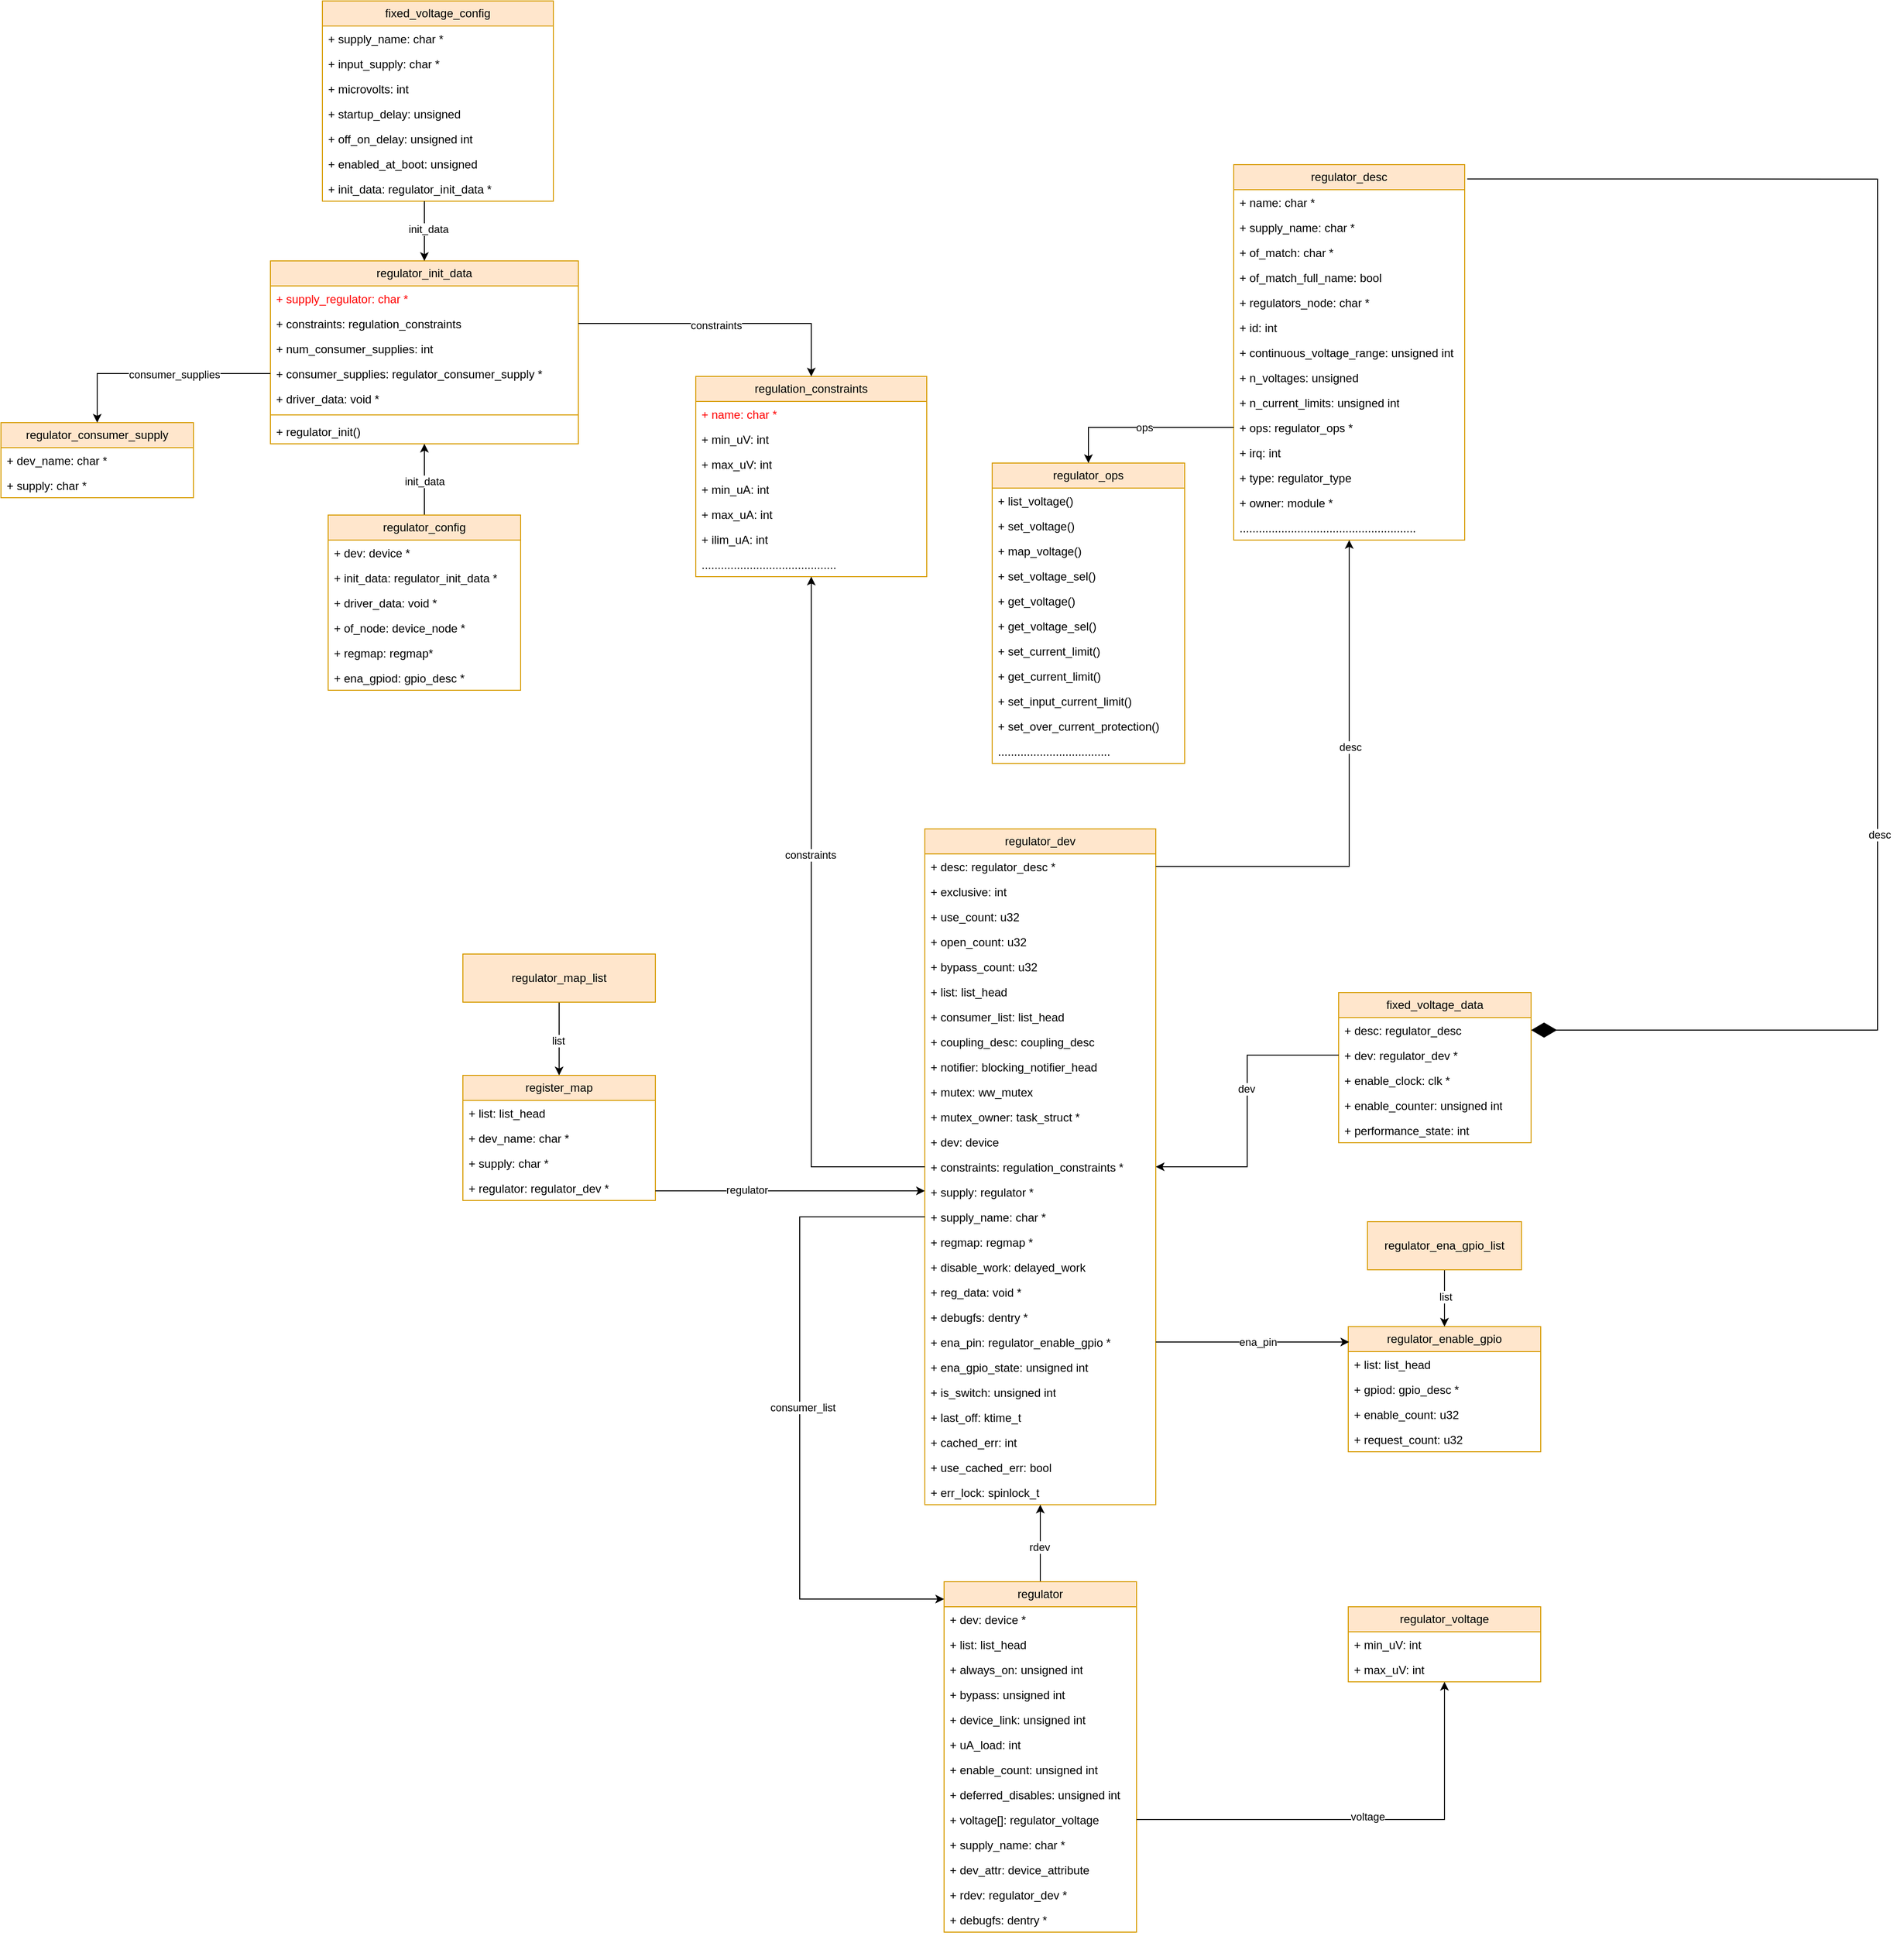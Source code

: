 <mxfile version="21.6.6" type="github">
  <diagram id="C5RBs43oDa-KdzZeNtuy" name="Page-1">
    <mxGraphModel dx="2514" dy="2118" grid="1" gridSize="10" guides="1" tooltips="1" connect="1" arrows="1" fold="1" page="1" pageScale="1" pageWidth="827" pageHeight="1169" math="0" shadow="0">
      <root>
        <mxCell id="WIyWlLk6GJQsqaUBKTNV-0" />
        <mxCell id="WIyWlLk6GJQsqaUBKTNV-1" parent="WIyWlLk6GJQsqaUBKTNV-0" />
        <mxCell id="k8MP1b2DKlPIrbv1IdIq-1" value="regulator_init_data" style="swimlane;fontStyle=0;childLayout=stackLayout;horizontal=1;startSize=26;fillColor=#ffe6cc;horizontalStack=0;resizeParent=1;resizeParentMax=0;resizeLast=0;collapsible=1;marginBottom=0;whiteSpace=wrap;html=1;strokeColor=#d79b00;" parent="WIyWlLk6GJQsqaUBKTNV-1" vertex="1">
          <mxGeometry x="240" y="200" width="320" height="190" as="geometry" />
        </mxCell>
        <mxCell id="k8MP1b2DKlPIrbv1IdIq-2" value="&lt;font color=&quot;#ff0000&quot;&gt;+&amp;nbsp;supply_regulator: char *&lt;/font&gt;" style="text;strokeColor=none;fillColor=none;align=left;verticalAlign=top;spacingLeft=4;spacingRight=4;overflow=hidden;rotatable=0;points=[[0,0.5],[1,0.5]];portConstraint=eastwest;whiteSpace=wrap;html=1;" parent="k8MP1b2DKlPIrbv1IdIq-1" vertex="1">
          <mxGeometry y="26" width="320" height="26" as="geometry" />
        </mxCell>
        <mxCell id="k8MP1b2DKlPIrbv1IdIq-3" value="+&amp;nbsp;constraints:&amp;nbsp;regulation_constraints" style="text;strokeColor=none;fillColor=none;align=left;verticalAlign=top;spacingLeft=4;spacingRight=4;overflow=hidden;rotatable=0;points=[[0,0.5],[1,0.5]];portConstraint=eastwest;whiteSpace=wrap;html=1;" parent="k8MP1b2DKlPIrbv1IdIq-1" vertex="1">
          <mxGeometry y="52" width="320" height="26" as="geometry" />
        </mxCell>
        <mxCell id="k8MP1b2DKlPIrbv1IdIq-4" value="+&amp;nbsp;num_consumer_supplies: int" style="text;strokeColor=none;fillColor=none;align=left;verticalAlign=top;spacingLeft=4;spacingRight=4;overflow=hidden;rotatable=0;points=[[0,0.5],[1,0.5]];portConstraint=eastwest;whiteSpace=wrap;html=1;" parent="k8MP1b2DKlPIrbv1IdIq-1" vertex="1">
          <mxGeometry y="78" width="320" height="26" as="geometry" />
        </mxCell>
        <mxCell id="k8MP1b2DKlPIrbv1IdIq-6" value="+&amp;nbsp;consumer_supplies:&amp;nbsp;regulator_consumer_supply *" style="text;strokeColor=none;fillColor=none;align=left;verticalAlign=top;spacingLeft=4;spacingRight=4;overflow=hidden;rotatable=0;points=[[0,0.5],[1,0.5]];portConstraint=eastwest;whiteSpace=wrap;html=1;" parent="k8MP1b2DKlPIrbv1IdIq-1" vertex="1">
          <mxGeometry y="104" width="320" height="26" as="geometry" />
        </mxCell>
        <mxCell id="k8MP1b2DKlPIrbv1IdIq-7" value="+&amp;nbsp;driver_data: void *" style="text;strokeColor=none;fillColor=none;align=left;verticalAlign=top;spacingLeft=4;spacingRight=4;overflow=hidden;rotatable=0;points=[[0,0.5],[1,0.5]];portConstraint=eastwest;whiteSpace=wrap;html=1;" parent="k8MP1b2DKlPIrbv1IdIq-1" vertex="1">
          <mxGeometry y="130" width="320" height="26" as="geometry" />
        </mxCell>
        <mxCell id="k8MP1b2DKlPIrbv1IdIq-8" value="" style="line;strokeWidth=1;fillColor=none;align=left;verticalAlign=middle;spacingTop=-1;spacingLeft=3;spacingRight=3;rotatable=0;labelPosition=right;points=[];portConstraint=eastwest;strokeColor=inherit;" parent="k8MP1b2DKlPIrbv1IdIq-1" vertex="1">
          <mxGeometry y="156" width="320" height="8" as="geometry" />
        </mxCell>
        <mxCell id="k8MP1b2DKlPIrbv1IdIq-5" value="+&amp;nbsp;regulator_init()" style="text;strokeColor=none;fillColor=none;align=left;verticalAlign=top;spacingLeft=4;spacingRight=4;overflow=hidden;rotatable=0;points=[[0,0.5],[1,0.5]];portConstraint=eastwest;whiteSpace=wrap;html=1;" parent="k8MP1b2DKlPIrbv1IdIq-1" vertex="1">
          <mxGeometry y="164" width="320" height="26" as="geometry" />
        </mxCell>
        <mxCell id="k8MP1b2DKlPIrbv1IdIq-9" value="regulator_consumer_supply" style="swimlane;fontStyle=0;childLayout=stackLayout;horizontal=1;startSize=26;fillColor=#ffe6cc;horizontalStack=0;resizeParent=1;resizeParentMax=0;resizeLast=0;collapsible=1;marginBottom=0;whiteSpace=wrap;html=1;strokeColor=#d79b00;" parent="WIyWlLk6GJQsqaUBKTNV-1" vertex="1">
          <mxGeometry x="-40" y="368" width="200" height="78" as="geometry" />
        </mxCell>
        <mxCell id="k8MP1b2DKlPIrbv1IdIq-10" value="+&amp;nbsp;dev_name: char *" style="text;strokeColor=none;fillColor=none;align=left;verticalAlign=top;spacingLeft=4;spacingRight=4;overflow=hidden;rotatable=0;points=[[0,0.5],[1,0.5]];portConstraint=eastwest;whiteSpace=wrap;html=1;" parent="k8MP1b2DKlPIrbv1IdIq-9" vertex="1">
          <mxGeometry y="26" width="200" height="26" as="geometry" />
        </mxCell>
        <mxCell id="k8MP1b2DKlPIrbv1IdIq-11" value="+&amp;nbsp;supply: char *" style="text;strokeColor=none;fillColor=none;align=left;verticalAlign=top;spacingLeft=4;spacingRight=4;overflow=hidden;rotatable=0;points=[[0,0.5],[1,0.5]];portConstraint=eastwest;whiteSpace=wrap;html=1;" parent="k8MP1b2DKlPIrbv1IdIq-9" vertex="1">
          <mxGeometry y="52" width="200" height="26" as="geometry" />
        </mxCell>
        <mxCell id="k8MP1b2DKlPIrbv1IdIq-13" style="edgeStyle=orthogonalEdgeStyle;rounded=0;orthogonalLoop=1;jettySize=auto;html=1;" parent="WIyWlLk6GJQsqaUBKTNV-1" source="k8MP1b2DKlPIrbv1IdIq-6" target="k8MP1b2DKlPIrbv1IdIq-9" edge="1">
          <mxGeometry relative="1" as="geometry" />
        </mxCell>
        <mxCell id="k8MP1b2DKlPIrbv1IdIq-46" value="consumer_supplies" style="edgeLabel;html=1;align=center;verticalAlign=middle;resizable=0;points=[];" parent="k8MP1b2DKlPIrbv1IdIq-13" vertex="1" connectable="0">
          <mxGeometry x="-0.134" y="1" relative="1" as="geometry">
            <mxPoint as="offset" />
          </mxGeometry>
        </mxCell>
        <mxCell id="k8MP1b2DKlPIrbv1IdIq-14" value="regulation_constraints" style="swimlane;fontStyle=0;childLayout=stackLayout;horizontal=1;startSize=26;fillColor=#ffe6cc;horizontalStack=0;resizeParent=1;resizeParentMax=0;resizeLast=0;collapsible=1;marginBottom=0;whiteSpace=wrap;html=1;strokeColor=#d79b00;" parent="WIyWlLk6GJQsqaUBKTNV-1" vertex="1">
          <mxGeometry x="682" y="320" width="240" height="208" as="geometry" />
        </mxCell>
        <mxCell id="k8MP1b2DKlPIrbv1IdIq-15" value="&lt;font color=&quot;#ff0000&quot;&gt;+ name: char *&lt;/font&gt;" style="text;strokeColor=none;fillColor=none;align=left;verticalAlign=top;spacingLeft=4;spacingRight=4;overflow=hidden;rotatable=0;points=[[0,0.5],[1,0.5]];portConstraint=eastwest;whiteSpace=wrap;html=1;" parent="k8MP1b2DKlPIrbv1IdIq-14" vertex="1">
          <mxGeometry y="26" width="240" height="26" as="geometry" />
        </mxCell>
        <mxCell id="k8MP1b2DKlPIrbv1IdIq-16" value="+&amp;nbsp;min_uV: int" style="text;strokeColor=none;fillColor=none;align=left;verticalAlign=top;spacingLeft=4;spacingRight=4;overflow=hidden;rotatable=0;points=[[0,0.5],[1,0.5]];portConstraint=eastwest;whiteSpace=wrap;html=1;" parent="k8MP1b2DKlPIrbv1IdIq-14" vertex="1">
          <mxGeometry y="52" width="240" height="26" as="geometry" />
        </mxCell>
        <mxCell id="k8MP1b2DKlPIrbv1IdIq-17" value="+&amp;nbsp;max_uV: int" style="text;strokeColor=none;fillColor=none;align=left;verticalAlign=top;spacingLeft=4;spacingRight=4;overflow=hidden;rotatable=0;points=[[0,0.5],[1,0.5]];portConstraint=eastwest;whiteSpace=wrap;html=1;" parent="k8MP1b2DKlPIrbv1IdIq-14" vertex="1">
          <mxGeometry y="78" width="240" height="26" as="geometry" />
        </mxCell>
        <mxCell id="k8MP1b2DKlPIrbv1IdIq-19" value="+&amp;nbsp;min_uA: int" style="text;strokeColor=none;fillColor=none;align=left;verticalAlign=top;spacingLeft=4;spacingRight=4;overflow=hidden;rotatable=0;points=[[0,0.5],[1,0.5]];portConstraint=eastwest;whiteSpace=wrap;html=1;" parent="k8MP1b2DKlPIrbv1IdIq-14" vertex="1">
          <mxGeometry y="104" width="240" height="26" as="geometry" />
        </mxCell>
        <mxCell id="k8MP1b2DKlPIrbv1IdIq-21" value="+&amp;nbsp;max_uA: int" style="text;strokeColor=none;fillColor=none;align=left;verticalAlign=top;spacingLeft=4;spacingRight=4;overflow=hidden;rotatable=0;points=[[0,0.5],[1,0.5]];portConstraint=eastwest;whiteSpace=wrap;html=1;" parent="k8MP1b2DKlPIrbv1IdIq-14" vertex="1">
          <mxGeometry y="130" width="240" height="26" as="geometry" />
        </mxCell>
        <mxCell id="k8MP1b2DKlPIrbv1IdIq-22" value="+&amp;nbsp;ilim_uA: int" style="text;strokeColor=none;fillColor=none;align=left;verticalAlign=top;spacingLeft=4;spacingRight=4;overflow=hidden;rotatable=0;points=[[0,0.5],[1,0.5]];portConstraint=eastwest;whiteSpace=wrap;html=1;" parent="k8MP1b2DKlPIrbv1IdIq-14" vertex="1">
          <mxGeometry y="156" width="240" height="26" as="geometry" />
        </mxCell>
        <mxCell id="k8MP1b2DKlPIrbv1IdIq-20" value=".........................................." style="text;strokeColor=none;fillColor=none;align=left;verticalAlign=top;spacingLeft=4;spacingRight=4;overflow=hidden;rotatable=0;points=[[0,0.5],[1,0.5]];portConstraint=eastwest;whiteSpace=wrap;html=1;" parent="k8MP1b2DKlPIrbv1IdIq-14" vertex="1">
          <mxGeometry y="182" width="240" height="26" as="geometry" />
        </mxCell>
        <mxCell id="k8MP1b2DKlPIrbv1IdIq-25" style="edgeStyle=orthogonalEdgeStyle;rounded=0;orthogonalLoop=1;jettySize=auto;html=1;entryX=0.5;entryY=0;entryDx=0;entryDy=0;" parent="WIyWlLk6GJQsqaUBKTNV-1" source="k8MP1b2DKlPIrbv1IdIq-3" target="k8MP1b2DKlPIrbv1IdIq-14" edge="1">
          <mxGeometry relative="1" as="geometry" />
        </mxCell>
        <mxCell id="k8MP1b2DKlPIrbv1IdIq-48" value="constraints" style="edgeLabel;html=1;align=center;verticalAlign=middle;resizable=0;points=[];" parent="k8MP1b2DKlPIrbv1IdIq-25" vertex="1" connectable="0">
          <mxGeometry x="-0.039" y="-2" relative="1" as="geometry">
            <mxPoint as="offset" />
          </mxGeometry>
        </mxCell>
        <mxCell id="k8MP1b2DKlPIrbv1IdIq-26" value="regulator_ops" style="swimlane;fontStyle=0;childLayout=stackLayout;horizontal=1;startSize=26;fillColor=#ffe6cc;horizontalStack=0;resizeParent=1;resizeParentMax=0;resizeLast=0;collapsible=1;marginBottom=0;whiteSpace=wrap;html=1;strokeColor=#d79b00;" parent="WIyWlLk6GJQsqaUBKTNV-1" vertex="1">
          <mxGeometry x="990" y="410" width="200" height="312" as="geometry" />
        </mxCell>
        <mxCell id="k8MP1b2DKlPIrbv1IdIq-27" value="+&amp;nbsp;list_voltage()" style="text;strokeColor=none;fillColor=none;align=left;verticalAlign=top;spacingLeft=4;spacingRight=4;overflow=hidden;rotatable=0;points=[[0,0.5],[1,0.5]];portConstraint=eastwest;whiteSpace=wrap;html=1;" parent="k8MP1b2DKlPIrbv1IdIq-26" vertex="1">
          <mxGeometry y="26" width="200" height="26" as="geometry" />
        </mxCell>
        <mxCell id="k8MP1b2DKlPIrbv1IdIq-28" value="+&amp;nbsp;set_voltage()" style="text;strokeColor=none;fillColor=none;align=left;verticalAlign=top;spacingLeft=4;spacingRight=4;overflow=hidden;rotatable=0;points=[[0,0.5],[1,0.5]];portConstraint=eastwest;whiteSpace=wrap;html=1;" parent="k8MP1b2DKlPIrbv1IdIq-26" vertex="1">
          <mxGeometry y="52" width="200" height="26" as="geometry" />
        </mxCell>
        <mxCell id="k8MP1b2DKlPIrbv1IdIq-30" value="+&amp;nbsp;map_voltage()" style="text;strokeColor=none;fillColor=none;align=left;verticalAlign=top;spacingLeft=4;spacingRight=4;overflow=hidden;rotatable=0;points=[[0,0.5],[1,0.5]];portConstraint=eastwest;whiteSpace=wrap;html=1;" parent="k8MP1b2DKlPIrbv1IdIq-26" vertex="1">
          <mxGeometry y="78" width="200" height="26" as="geometry" />
        </mxCell>
        <mxCell id="k8MP1b2DKlPIrbv1IdIq-37" value="+&amp;nbsp;set_voltage_sel()" style="text;strokeColor=none;fillColor=none;align=left;verticalAlign=top;spacingLeft=4;spacingRight=4;overflow=hidden;rotatable=0;points=[[0,0.5],[1,0.5]];portConstraint=eastwest;whiteSpace=wrap;html=1;" parent="k8MP1b2DKlPIrbv1IdIq-26" vertex="1">
          <mxGeometry y="104" width="200" height="26" as="geometry" />
        </mxCell>
        <mxCell id="k8MP1b2DKlPIrbv1IdIq-35" value="+&amp;nbsp;get_voltage()" style="text;strokeColor=none;fillColor=none;align=left;verticalAlign=top;spacingLeft=4;spacingRight=4;overflow=hidden;rotatable=0;points=[[0,0.5],[1,0.5]];portConstraint=eastwest;whiteSpace=wrap;html=1;" parent="k8MP1b2DKlPIrbv1IdIq-26" vertex="1">
          <mxGeometry y="130" width="200" height="26" as="geometry" />
        </mxCell>
        <mxCell id="k8MP1b2DKlPIrbv1IdIq-36" value="+&amp;nbsp;get_voltage_sel()" style="text;strokeColor=none;fillColor=none;align=left;verticalAlign=top;spacingLeft=4;spacingRight=4;overflow=hidden;rotatable=0;points=[[0,0.5],[1,0.5]];portConstraint=eastwest;whiteSpace=wrap;html=1;" parent="k8MP1b2DKlPIrbv1IdIq-26" vertex="1">
          <mxGeometry y="156" width="200" height="26" as="geometry" />
        </mxCell>
        <mxCell id="k8MP1b2DKlPIrbv1IdIq-33" value="+&amp;nbsp;set_current_limit()" style="text;strokeColor=none;fillColor=none;align=left;verticalAlign=top;spacingLeft=4;spacingRight=4;overflow=hidden;rotatable=0;points=[[0,0.5],[1,0.5]];portConstraint=eastwest;whiteSpace=wrap;html=1;" parent="k8MP1b2DKlPIrbv1IdIq-26" vertex="1">
          <mxGeometry y="182" width="200" height="26" as="geometry" />
        </mxCell>
        <mxCell id="k8MP1b2DKlPIrbv1IdIq-34" value="+&amp;nbsp;get_current_limit()" style="text;strokeColor=none;fillColor=none;align=left;verticalAlign=top;spacingLeft=4;spacingRight=4;overflow=hidden;rotatable=0;points=[[0,0.5],[1,0.5]];portConstraint=eastwest;whiteSpace=wrap;html=1;" parent="k8MP1b2DKlPIrbv1IdIq-26" vertex="1">
          <mxGeometry y="208" width="200" height="26" as="geometry" />
        </mxCell>
        <mxCell id="k8MP1b2DKlPIrbv1IdIq-31" value="+&amp;nbsp;set_input_current_limit()" style="text;strokeColor=none;fillColor=none;align=left;verticalAlign=top;spacingLeft=4;spacingRight=4;overflow=hidden;rotatable=0;points=[[0,0.5],[1,0.5]];portConstraint=eastwest;whiteSpace=wrap;html=1;" parent="k8MP1b2DKlPIrbv1IdIq-26" vertex="1">
          <mxGeometry y="234" width="200" height="26" as="geometry" />
        </mxCell>
        <mxCell id="k8MP1b2DKlPIrbv1IdIq-32" value="+&amp;nbsp;set_over_current_protection()" style="text;strokeColor=none;fillColor=none;align=left;verticalAlign=top;spacingLeft=4;spacingRight=4;overflow=hidden;rotatable=0;points=[[0,0.5],[1,0.5]];portConstraint=eastwest;whiteSpace=wrap;html=1;" parent="k8MP1b2DKlPIrbv1IdIq-26" vertex="1">
          <mxGeometry y="260" width="200" height="26" as="geometry" />
        </mxCell>
        <mxCell id="k8MP1b2DKlPIrbv1IdIq-29" value="..................................." style="text;strokeColor=none;fillColor=none;align=left;verticalAlign=top;spacingLeft=4;spacingRight=4;overflow=hidden;rotatable=0;points=[[0,0.5],[1,0.5]];portConstraint=eastwest;whiteSpace=wrap;html=1;" parent="k8MP1b2DKlPIrbv1IdIq-26" vertex="1">
          <mxGeometry y="286" width="200" height="26" as="geometry" />
        </mxCell>
        <mxCell id="k8MP1b2DKlPIrbv1IdIq-45" style="edgeStyle=orthogonalEdgeStyle;rounded=0;orthogonalLoop=1;jettySize=auto;html=1;" parent="WIyWlLk6GJQsqaUBKTNV-1" source="k8MP1b2DKlPIrbv1IdIq-38" target="k8MP1b2DKlPIrbv1IdIq-1" edge="1">
          <mxGeometry relative="1" as="geometry" />
        </mxCell>
        <mxCell id="k8MP1b2DKlPIrbv1IdIq-47" value="init_data" style="edgeLabel;html=1;align=center;verticalAlign=middle;resizable=0;points=[];" parent="k8MP1b2DKlPIrbv1IdIq-45" vertex="1" connectable="0">
          <mxGeometry x="-0.25" y="1" relative="1" as="geometry">
            <mxPoint x="1" y="-7" as="offset" />
          </mxGeometry>
        </mxCell>
        <mxCell id="k8MP1b2DKlPIrbv1IdIq-38" value="regulator_config" style="swimlane;fontStyle=0;childLayout=stackLayout;horizontal=1;startSize=26;fillColor=#ffe6cc;horizontalStack=0;resizeParent=1;resizeParentMax=0;resizeLast=0;collapsible=1;marginBottom=0;whiteSpace=wrap;html=1;strokeColor=#d79b00;" parent="WIyWlLk6GJQsqaUBKTNV-1" vertex="1">
          <mxGeometry x="300" y="464" width="200" height="182" as="geometry" />
        </mxCell>
        <mxCell id="k8MP1b2DKlPIrbv1IdIq-39" value="+ dev: device *" style="text;strokeColor=none;fillColor=none;align=left;verticalAlign=top;spacingLeft=4;spacingRight=4;overflow=hidden;rotatable=0;points=[[0,0.5],[1,0.5]];portConstraint=eastwest;whiteSpace=wrap;html=1;" parent="k8MP1b2DKlPIrbv1IdIq-38" vertex="1">
          <mxGeometry y="26" width="200" height="26" as="geometry" />
        </mxCell>
        <mxCell id="k8MP1b2DKlPIrbv1IdIq-40" value="+ init_data:&amp;nbsp;regulator_init_data *" style="text;strokeColor=none;fillColor=none;align=left;verticalAlign=top;spacingLeft=4;spacingRight=4;overflow=hidden;rotatable=0;points=[[0,0.5],[1,0.5]];portConstraint=eastwest;whiteSpace=wrap;html=1;" parent="k8MP1b2DKlPIrbv1IdIq-38" vertex="1">
          <mxGeometry y="52" width="200" height="26" as="geometry" />
        </mxCell>
        <mxCell id="k8MP1b2DKlPIrbv1IdIq-42" value="+ driver_data: void *" style="text;strokeColor=none;fillColor=none;align=left;verticalAlign=top;spacingLeft=4;spacingRight=4;overflow=hidden;rotatable=0;points=[[0,0.5],[1,0.5]];portConstraint=eastwest;whiteSpace=wrap;html=1;" parent="k8MP1b2DKlPIrbv1IdIq-38" vertex="1">
          <mxGeometry y="78" width="200" height="26" as="geometry" />
        </mxCell>
        <mxCell id="k8MP1b2DKlPIrbv1IdIq-44" value="+ of_node: device_node *" style="text;strokeColor=none;fillColor=none;align=left;verticalAlign=top;spacingLeft=4;spacingRight=4;overflow=hidden;rotatable=0;points=[[0,0.5],[1,0.5]];portConstraint=eastwest;whiteSpace=wrap;html=1;" parent="k8MP1b2DKlPIrbv1IdIq-38" vertex="1">
          <mxGeometry y="104" width="200" height="26" as="geometry" />
        </mxCell>
        <mxCell id="k8MP1b2DKlPIrbv1IdIq-43" value="+ regmap: regmap*" style="text;strokeColor=none;fillColor=none;align=left;verticalAlign=top;spacingLeft=4;spacingRight=4;overflow=hidden;rotatable=0;points=[[0,0.5],[1,0.5]];portConstraint=eastwest;whiteSpace=wrap;html=1;" parent="k8MP1b2DKlPIrbv1IdIq-38" vertex="1">
          <mxGeometry y="130" width="200" height="26" as="geometry" />
        </mxCell>
        <mxCell id="k8MP1b2DKlPIrbv1IdIq-41" value="+ ena_gpiod: gpio_desc *" style="text;strokeColor=none;fillColor=none;align=left;verticalAlign=top;spacingLeft=4;spacingRight=4;overflow=hidden;rotatable=0;points=[[0,0.5],[1,0.5]];portConstraint=eastwest;whiteSpace=wrap;html=1;" parent="k8MP1b2DKlPIrbv1IdIq-38" vertex="1">
          <mxGeometry y="156" width="200" height="26" as="geometry" />
        </mxCell>
        <mxCell id="k8MP1b2DKlPIrbv1IdIq-49" value="regulator_desc" style="swimlane;fontStyle=0;childLayout=stackLayout;horizontal=1;startSize=26;fillColor=#ffe6cc;horizontalStack=0;resizeParent=1;resizeParentMax=0;resizeLast=0;collapsible=1;marginBottom=0;whiteSpace=wrap;html=1;strokeColor=#d79b00;" parent="WIyWlLk6GJQsqaUBKTNV-1" vertex="1">
          <mxGeometry x="1241" y="100" width="240" height="390" as="geometry" />
        </mxCell>
        <mxCell id="k8MP1b2DKlPIrbv1IdIq-50" value="+ name: char *" style="text;strokeColor=none;fillColor=none;align=left;verticalAlign=top;spacingLeft=4;spacingRight=4;overflow=hidden;rotatable=0;points=[[0,0.5],[1,0.5]];portConstraint=eastwest;whiteSpace=wrap;html=1;" parent="k8MP1b2DKlPIrbv1IdIq-49" vertex="1">
          <mxGeometry y="26" width="240" height="26" as="geometry" />
        </mxCell>
        <mxCell id="k8MP1b2DKlPIrbv1IdIq-51" value="+&amp;nbsp;supply_name: char *" style="text;strokeColor=none;fillColor=none;align=left;verticalAlign=top;spacingLeft=4;spacingRight=4;overflow=hidden;rotatable=0;points=[[0,0.5],[1,0.5]];portConstraint=eastwest;whiteSpace=wrap;html=1;" parent="k8MP1b2DKlPIrbv1IdIq-49" vertex="1">
          <mxGeometry y="52" width="240" height="26" as="geometry" />
        </mxCell>
        <mxCell id="k8MP1b2DKlPIrbv1IdIq-52" value="+&amp;nbsp;of_match: char *" style="text;strokeColor=none;fillColor=none;align=left;verticalAlign=top;spacingLeft=4;spacingRight=4;overflow=hidden;rotatable=0;points=[[0,0.5],[1,0.5]];portConstraint=eastwest;whiteSpace=wrap;html=1;" parent="k8MP1b2DKlPIrbv1IdIq-49" vertex="1">
          <mxGeometry y="78" width="240" height="26" as="geometry" />
        </mxCell>
        <mxCell id="k8MP1b2DKlPIrbv1IdIq-54" value="+&amp;nbsp;of_match_full_name: bool" style="text;strokeColor=none;fillColor=none;align=left;verticalAlign=top;spacingLeft=4;spacingRight=4;overflow=hidden;rotatable=0;points=[[0,0.5],[1,0.5]];portConstraint=eastwest;whiteSpace=wrap;html=1;" parent="k8MP1b2DKlPIrbv1IdIq-49" vertex="1">
          <mxGeometry y="104" width="240" height="26" as="geometry" />
        </mxCell>
        <mxCell id="k8MP1b2DKlPIrbv1IdIq-56" value="+&amp;nbsp;regulators_node: char *" style="text;strokeColor=none;fillColor=none;align=left;verticalAlign=top;spacingLeft=4;spacingRight=4;overflow=hidden;rotatable=0;points=[[0,0.5],[1,0.5]];portConstraint=eastwest;whiteSpace=wrap;html=1;" parent="k8MP1b2DKlPIrbv1IdIq-49" vertex="1">
          <mxGeometry y="130" width="240" height="26" as="geometry" />
        </mxCell>
        <mxCell id="k8MP1b2DKlPIrbv1IdIq-57" value="+ id: int" style="text;strokeColor=none;fillColor=none;align=left;verticalAlign=top;spacingLeft=4;spacingRight=4;overflow=hidden;rotatable=0;points=[[0,0.5],[1,0.5]];portConstraint=eastwest;whiteSpace=wrap;html=1;" parent="k8MP1b2DKlPIrbv1IdIq-49" vertex="1">
          <mxGeometry y="156" width="240" height="26" as="geometry" />
        </mxCell>
        <mxCell id="k8MP1b2DKlPIrbv1IdIq-59" value="+&amp;nbsp;continuous_voltage_range: unsigned int" style="text;strokeColor=none;fillColor=none;align=left;verticalAlign=top;spacingLeft=4;spacingRight=4;overflow=hidden;rotatable=0;points=[[0,0.5],[1,0.5]];portConstraint=eastwest;whiteSpace=wrap;html=1;" parent="k8MP1b2DKlPIrbv1IdIq-49" vertex="1">
          <mxGeometry y="182" width="240" height="26" as="geometry" />
        </mxCell>
        <mxCell id="k8MP1b2DKlPIrbv1IdIq-58" value="+&amp;nbsp;n_voltages:&amp;nbsp;unsigned" style="text;strokeColor=none;fillColor=none;align=left;verticalAlign=top;spacingLeft=4;spacingRight=4;overflow=hidden;rotatable=0;points=[[0,0.5],[1,0.5]];portConstraint=eastwest;whiteSpace=wrap;html=1;" parent="k8MP1b2DKlPIrbv1IdIq-49" vertex="1">
          <mxGeometry y="208" width="240" height="26" as="geometry" />
        </mxCell>
        <mxCell id="k8MP1b2DKlPIrbv1IdIq-55" value="+&amp;nbsp;n_current_limits: unsigned int" style="text;strokeColor=none;fillColor=none;align=left;verticalAlign=top;spacingLeft=4;spacingRight=4;overflow=hidden;rotatable=0;points=[[0,0.5],[1,0.5]];portConstraint=eastwest;whiteSpace=wrap;html=1;" parent="k8MP1b2DKlPIrbv1IdIq-49" vertex="1">
          <mxGeometry y="234" width="240" height="26" as="geometry" />
        </mxCell>
        <mxCell id="k8MP1b2DKlPIrbv1IdIq-60" value="+&amp;nbsp;ops:&amp;nbsp;regulator_ops *" style="text;strokeColor=none;fillColor=none;align=left;verticalAlign=top;spacingLeft=4;spacingRight=4;overflow=hidden;rotatable=0;points=[[0,0.5],[1,0.5]];portConstraint=eastwest;whiteSpace=wrap;html=1;" parent="k8MP1b2DKlPIrbv1IdIq-49" vertex="1">
          <mxGeometry y="260" width="240" height="26" as="geometry" />
        </mxCell>
        <mxCell id="k8MP1b2DKlPIrbv1IdIq-61" value="+ irq: int" style="text;strokeColor=none;fillColor=none;align=left;verticalAlign=top;spacingLeft=4;spacingRight=4;overflow=hidden;rotatable=0;points=[[0,0.5],[1,0.5]];portConstraint=eastwest;whiteSpace=wrap;html=1;" parent="k8MP1b2DKlPIrbv1IdIq-49" vertex="1">
          <mxGeometry y="286" width="240" height="26" as="geometry" />
        </mxCell>
        <mxCell id="k8MP1b2DKlPIrbv1IdIq-62" value="+ type:&amp;nbsp;regulator_type" style="text;strokeColor=none;fillColor=none;align=left;verticalAlign=top;spacingLeft=4;spacingRight=4;overflow=hidden;rotatable=0;points=[[0,0.5],[1,0.5]];portConstraint=eastwest;whiteSpace=wrap;html=1;" parent="k8MP1b2DKlPIrbv1IdIq-49" vertex="1">
          <mxGeometry y="312" width="240" height="26" as="geometry" />
        </mxCell>
        <mxCell id="k8MP1b2DKlPIrbv1IdIq-53" value="+&amp;nbsp;owner: module *" style="text;strokeColor=none;fillColor=none;align=left;verticalAlign=top;spacingLeft=4;spacingRight=4;overflow=hidden;rotatable=0;points=[[0,0.5],[1,0.5]];portConstraint=eastwest;whiteSpace=wrap;html=1;" parent="k8MP1b2DKlPIrbv1IdIq-49" vertex="1">
          <mxGeometry y="338" width="240" height="26" as="geometry" />
        </mxCell>
        <mxCell id="k8MP1b2DKlPIrbv1IdIq-63" value="......................................................." style="text;strokeColor=none;fillColor=none;align=left;verticalAlign=top;spacingLeft=4;spacingRight=4;overflow=hidden;rotatable=0;points=[[0,0.5],[1,0.5]];portConstraint=eastwest;whiteSpace=wrap;html=1;" parent="k8MP1b2DKlPIrbv1IdIq-49" vertex="1">
          <mxGeometry y="364" width="240" height="26" as="geometry" />
        </mxCell>
        <mxCell id="k8MP1b2DKlPIrbv1IdIq-64" style="edgeStyle=orthogonalEdgeStyle;rounded=0;orthogonalLoop=1;jettySize=auto;html=1;entryX=0.5;entryY=0;entryDx=0;entryDy=0;" parent="WIyWlLk6GJQsqaUBKTNV-1" source="k8MP1b2DKlPIrbv1IdIq-60" target="k8MP1b2DKlPIrbv1IdIq-26" edge="1">
          <mxGeometry relative="1" as="geometry" />
        </mxCell>
        <mxCell id="k8MP1b2DKlPIrbv1IdIq-65" value="ops" style="edgeLabel;html=1;align=center;verticalAlign=middle;resizable=0;points=[];" parent="k8MP1b2DKlPIrbv1IdIq-64" vertex="1" connectable="0">
          <mxGeometry x="-0.004" relative="1" as="geometry">
            <mxPoint as="offset" />
          </mxGeometry>
        </mxCell>
        <mxCell id="k8MP1b2DKlPIrbv1IdIq-66" value="regulator_dev" style="swimlane;fontStyle=0;childLayout=stackLayout;horizontal=1;startSize=26;fillColor=#ffe6cc;horizontalStack=0;resizeParent=1;resizeParentMax=0;resizeLast=0;collapsible=1;marginBottom=0;whiteSpace=wrap;html=1;strokeColor=#d79b00;" parent="WIyWlLk6GJQsqaUBKTNV-1" vertex="1">
          <mxGeometry x="920" y="790" width="240" height="702" as="geometry" />
        </mxCell>
        <mxCell id="k8MP1b2DKlPIrbv1IdIq-67" value="+ desc:&amp;nbsp;regulator_desc *" style="text;strokeColor=none;fillColor=none;align=left;verticalAlign=top;spacingLeft=4;spacingRight=4;overflow=hidden;rotatable=0;points=[[0,0.5],[1,0.5]];portConstraint=eastwest;whiteSpace=wrap;html=1;" parent="k8MP1b2DKlPIrbv1IdIq-66" vertex="1">
          <mxGeometry y="26" width="240" height="26" as="geometry" />
        </mxCell>
        <mxCell id="k8MP1b2DKlPIrbv1IdIq-68" value="+&amp;nbsp;exclusive: int" style="text;strokeColor=none;fillColor=none;align=left;verticalAlign=top;spacingLeft=4;spacingRight=4;overflow=hidden;rotatable=0;points=[[0,0.5],[1,0.5]];portConstraint=eastwest;whiteSpace=wrap;html=1;" parent="k8MP1b2DKlPIrbv1IdIq-66" vertex="1">
          <mxGeometry y="52" width="240" height="26" as="geometry" />
        </mxCell>
        <mxCell id="k8MP1b2DKlPIrbv1IdIq-73" value="+&amp;nbsp;use_count: u32" style="text;strokeColor=none;fillColor=none;align=left;verticalAlign=top;spacingLeft=4;spacingRight=4;overflow=hidden;rotatable=0;points=[[0,0.5],[1,0.5]];portConstraint=eastwest;whiteSpace=wrap;html=1;" parent="k8MP1b2DKlPIrbv1IdIq-66" vertex="1">
          <mxGeometry y="78" width="240" height="26" as="geometry" />
        </mxCell>
        <mxCell id="k8MP1b2DKlPIrbv1IdIq-72" value="+&amp;nbsp;open_count: u32" style="text;strokeColor=none;fillColor=none;align=left;verticalAlign=top;spacingLeft=4;spacingRight=4;overflow=hidden;rotatable=0;points=[[0,0.5],[1,0.5]];portConstraint=eastwest;whiteSpace=wrap;html=1;" parent="k8MP1b2DKlPIrbv1IdIq-66" vertex="1">
          <mxGeometry y="104" width="240" height="26" as="geometry" />
        </mxCell>
        <mxCell id="k8MP1b2DKlPIrbv1IdIq-76" value="+&amp;nbsp;bypass_count: u32" style="text;strokeColor=none;fillColor=none;align=left;verticalAlign=top;spacingLeft=4;spacingRight=4;overflow=hidden;rotatable=0;points=[[0,0.5],[1,0.5]];portConstraint=eastwest;whiteSpace=wrap;html=1;" parent="k8MP1b2DKlPIrbv1IdIq-66" vertex="1">
          <mxGeometry y="130" width="240" height="26" as="geometry" />
        </mxCell>
        <mxCell id="k8MP1b2DKlPIrbv1IdIq-78" value="+&amp;nbsp;list: list_head" style="text;strokeColor=none;fillColor=none;align=left;verticalAlign=top;spacingLeft=4;spacingRight=4;overflow=hidden;rotatable=0;points=[[0,0.5],[1,0.5]];portConstraint=eastwest;whiteSpace=wrap;html=1;" parent="k8MP1b2DKlPIrbv1IdIq-66" vertex="1">
          <mxGeometry y="156" width="240" height="26" as="geometry" />
        </mxCell>
        <mxCell id="k8MP1b2DKlPIrbv1IdIq-82" value="+&amp;nbsp;consumer_list: list_head" style="text;strokeColor=none;fillColor=none;align=left;verticalAlign=top;spacingLeft=4;spacingRight=4;overflow=hidden;rotatable=0;points=[[0,0.5],[1,0.5]];portConstraint=eastwest;whiteSpace=wrap;html=1;" parent="k8MP1b2DKlPIrbv1IdIq-66" vertex="1">
          <mxGeometry y="182" width="240" height="26" as="geometry" />
        </mxCell>
        <mxCell id="k8MP1b2DKlPIrbv1IdIq-88" value="+&amp;nbsp;coupling_desc:&amp;nbsp;coupling_desc" style="text;strokeColor=none;fillColor=none;align=left;verticalAlign=top;spacingLeft=4;spacingRight=4;overflow=hidden;rotatable=0;points=[[0,0.5],[1,0.5]];portConstraint=eastwest;whiteSpace=wrap;html=1;" parent="k8MP1b2DKlPIrbv1IdIq-66" vertex="1">
          <mxGeometry y="208" width="240" height="26" as="geometry" />
        </mxCell>
        <mxCell id="k8MP1b2DKlPIrbv1IdIq-86" value="+&amp;nbsp;notifier:&amp;nbsp;blocking_notifier_head" style="text;strokeColor=none;fillColor=none;align=left;verticalAlign=top;spacingLeft=4;spacingRight=4;overflow=hidden;rotatable=0;points=[[0,0.5],[1,0.5]];portConstraint=eastwest;whiteSpace=wrap;html=1;" parent="k8MP1b2DKlPIrbv1IdIq-66" vertex="1">
          <mxGeometry y="234" width="240" height="26" as="geometry" />
        </mxCell>
        <mxCell id="k8MP1b2DKlPIrbv1IdIq-87" value="+&amp;nbsp;mutex: ww_mutex" style="text;strokeColor=none;fillColor=none;align=left;verticalAlign=top;spacingLeft=4;spacingRight=4;overflow=hidden;rotatable=0;points=[[0,0.5],[1,0.5]];portConstraint=eastwest;whiteSpace=wrap;html=1;" parent="k8MP1b2DKlPIrbv1IdIq-66" vertex="1">
          <mxGeometry y="260" width="240" height="26" as="geometry" />
        </mxCell>
        <mxCell id="k8MP1b2DKlPIrbv1IdIq-84" value="+&amp;nbsp;mutex_owner: task_struct *" style="text;strokeColor=none;fillColor=none;align=left;verticalAlign=top;spacingLeft=4;spacingRight=4;overflow=hidden;rotatable=0;points=[[0,0.5],[1,0.5]];portConstraint=eastwest;whiteSpace=wrap;html=1;" parent="k8MP1b2DKlPIrbv1IdIq-66" vertex="1">
          <mxGeometry y="286" width="240" height="26" as="geometry" />
        </mxCell>
        <mxCell id="k8MP1b2DKlPIrbv1IdIq-85" value="+ dev: device" style="text;strokeColor=none;fillColor=none;align=left;verticalAlign=top;spacingLeft=4;spacingRight=4;overflow=hidden;rotatable=0;points=[[0,0.5],[1,0.5]];portConstraint=eastwest;whiteSpace=wrap;html=1;" parent="k8MP1b2DKlPIrbv1IdIq-66" vertex="1">
          <mxGeometry y="312" width="240" height="26" as="geometry" />
        </mxCell>
        <mxCell id="k8MP1b2DKlPIrbv1IdIq-83" value="+ constraints: regulation_constraints *" style="text;strokeColor=none;fillColor=none;align=left;verticalAlign=top;spacingLeft=4;spacingRight=4;overflow=hidden;rotatable=0;points=[[0,0.5],[1,0.5]];portConstraint=eastwest;whiteSpace=wrap;html=1;" parent="k8MP1b2DKlPIrbv1IdIq-66" vertex="1">
          <mxGeometry y="338" width="240" height="26" as="geometry" />
        </mxCell>
        <mxCell id="k8MP1b2DKlPIrbv1IdIq-81" value="+ supply: regulator *" style="text;strokeColor=none;fillColor=none;align=left;verticalAlign=top;spacingLeft=4;spacingRight=4;overflow=hidden;rotatable=0;points=[[0,0.5],[1,0.5]];portConstraint=eastwest;whiteSpace=wrap;html=1;" parent="k8MP1b2DKlPIrbv1IdIq-66" vertex="1">
          <mxGeometry y="364" width="240" height="26" as="geometry" />
        </mxCell>
        <mxCell id="k8MP1b2DKlPIrbv1IdIq-80" value="+&amp;nbsp;supply_name: char *" style="text;strokeColor=none;fillColor=none;align=left;verticalAlign=top;spacingLeft=4;spacingRight=4;overflow=hidden;rotatable=0;points=[[0,0.5],[1,0.5]];portConstraint=eastwest;whiteSpace=wrap;html=1;" parent="k8MP1b2DKlPIrbv1IdIq-66" vertex="1">
          <mxGeometry y="390" width="240" height="26" as="geometry" />
        </mxCell>
        <mxCell id="k8MP1b2DKlPIrbv1IdIq-79" value="+&amp;nbsp;regmap: regmap *" style="text;strokeColor=none;fillColor=none;align=left;verticalAlign=top;spacingLeft=4;spacingRight=4;overflow=hidden;rotatable=0;points=[[0,0.5],[1,0.5]];portConstraint=eastwest;whiteSpace=wrap;html=1;" parent="k8MP1b2DKlPIrbv1IdIq-66" vertex="1">
          <mxGeometry y="416" width="240" height="26" as="geometry" />
        </mxCell>
        <mxCell id="k8MP1b2DKlPIrbv1IdIq-77" value="+&amp;nbsp;disable_work: delayed_work" style="text;strokeColor=none;fillColor=none;align=left;verticalAlign=top;spacingLeft=4;spacingRight=4;overflow=hidden;rotatable=0;points=[[0,0.5],[1,0.5]];portConstraint=eastwest;whiteSpace=wrap;html=1;" parent="k8MP1b2DKlPIrbv1IdIq-66" vertex="1">
          <mxGeometry y="442" width="240" height="26" as="geometry" />
        </mxCell>
        <mxCell id="k8MP1b2DKlPIrbv1IdIq-71" value="+&amp;nbsp;reg_data: void *" style="text;strokeColor=none;fillColor=none;align=left;verticalAlign=top;spacingLeft=4;spacingRight=4;overflow=hidden;rotatable=0;points=[[0,0.5],[1,0.5]];portConstraint=eastwest;whiteSpace=wrap;html=1;" parent="k8MP1b2DKlPIrbv1IdIq-66" vertex="1">
          <mxGeometry y="468" width="240" height="26" as="geometry" />
        </mxCell>
        <mxCell id="k8MP1b2DKlPIrbv1IdIq-75" value="+ debugfs: dentry *" style="text;strokeColor=none;fillColor=none;align=left;verticalAlign=top;spacingLeft=4;spacingRight=4;overflow=hidden;rotatable=0;points=[[0,0.5],[1,0.5]];portConstraint=eastwest;whiteSpace=wrap;html=1;" parent="k8MP1b2DKlPIrbv1IdIq-66" vertex="1">
          <mxGeometry y="494" width="240" height="26" as="geometry" />
        </mxCell>
        <mxCell id="k8MP1b2DKlPIrbv1IdIq-74" value="+ ena_pin: regulator_enable_gpio *" style="text;strokeColor=none;fillColor=none;align=left;verticalAlign=top;spacingLeft=4;spacingRight=4;overflow=hidden;rotatable=0;points=[[0,0.5],[1,0.5]];portConstraint=eastwest;whiteSpace=wrap;html=1;" parent="k8MP1b2DKlPIrbv1IdIq-66" vertex="1">
          <mxGeometry y="520" width="240" height="26" as="geometry" />
        </mxCell>
        <mxCell id="k8MP1b2DKlPIrbv1IdIq-69" value="+ ena_gpio_state: unsigned int" style="text;strokeColor=none;fillColor=none;align=left;verticalAlign=top;spacingLeft=4;spacingRight=4;overflow=hidden;rotatable=0;points=[[0,0.5],[1,0.5]];portConstraint=eastwest;whiteSpace=wrap;html=1;" parent="k8MP1b2DKlPIrbv1IdIq-66" vertex="1">
          <mxGeometry y="546" width="240" height="26" as="geometry" />
        </mxCell>
        <mxCell id="k8MP1b2DKlPIrbv1IdIq-90" value="+ is_switch: unsigned int" style="text;strokeColor=none;fillColor=none;align=left;verticalAlign=top;spacingLeft=4;spacingRight=4;overflow=hidden;rotatable=0;points=[[0,0.5],[1,0.5]];portConstraint=eastwest;whiteSpace=wrap;html=1;" parent="k8MP1b2DKlPIrbv1IdIq-66" vertex="1">
          <mxGeometry y="572" width="240" height="26" as="geometry" />
        </mxCell>
        <mxCell id="k8MP1b2DKlPIrbv1IdIq-93" value="+ last_off: ktime_t" style="text;strokeColor=none;fillColor=none;align=left;verticalAlign=top;spacingLeft=4;spacingRight=4;overflow=hidden;rotatable=0;points=[[0,0.5],[1,0.5]];portConstraint=eastwest;whiteSpace=wrap;html=1;" parent="k8MP1b2DKlPIrbv1IdIq-66" vertex="1">
          <mxGeometry y="598" width="240" height="26" as="geometry" />
        </mxCell>
        <mxCell id="k8MP1b2DKlPIrbv1IdIq-92" value="+ cached_err: int" style="text;strokeColor=none;fillColor=none;align=left;verticalAlign=top;spacingLeft=4;spacingRight=4;overflow=hidden;rotatable=0;points=[[0,0.5],[1,0.5]];portConstraint=eastwest;whiteSpace=wrap;html=1;" parent="k8MP1b2DKlPIrbv1IdIq-66" vertex="1">
          <mxGeometry y="624" width="240" height="26" as="geometry" />
        </mxCell>
        <mxCell id="k8MP1b2DKlPIrbv1IdIq-91" value="+ use_cached_err: bool" style="text;strokeColor=none;fillColor=none;align=left;verticalAlign=top;spacingLeft=4;spacingRight=4;overflow=hidden;rotatable=0;points=[[0,0.5],[1,0.5]];portConstraint=eastwest;whiteSpace=wrap;html=1;" parent="k8MP1b2DKlPIrbv1IdIq-66" vertex="1">
          <mxGeometry y="650" width="240" height="26" as="geometry" />
        </mxCell>
        <mxCell id="k8MP1b2DKlPIrbv1IdIq-89" value="+ err_lock: spinlock_t" style="text;strokeColor=none;fillColor=none;align=left;verticalAlign=top;spacingLeft=4;spacingRight=4;overflow=hidden;rotatable=0;points=[[0,0.5],[1,0.5]];portConstraint=eastwest;whiteSpace=wrap;html=1;" parent="k8MP1b2DKlPIrbv1IdIq-66" vertex="1">
          <mxGeometry y="676" width="240" height="26" as="geometry" />
        </mxCell>
        <mxCell id="k8MP1b2DKlPIrbv1IdIq-70" style="edgeStyle=orthogonalEdgeStyle;rounded=0;orthogonalLoop=1;jettySize=auto;html=1;" parent="WIyWlLk6GJQsqaUBKTNV-1" source="k8MP1b2DKlPIrbv1IdIq-67" target="k8MP1b2DKlPIrbv1IdIq-49" edge="1">
          <mxGeometry relative="1" as="geometry" />
        </mxCell>
        <mxCell id="k8MP1b2DKlPIrbv1IdIq-95" value="desc" style="edgeLabel;html=1;align=center;verticalAlign=middle;resizable=0;points=[];" parent="k8MP1b2DKlPIrbv1IdIq-70" vertex="1" connectable="0">
          <mxGeometry x="0.114" y="-4" relative="1" as="geometry">
            <mxPoint x="-3" y="-24" as="offset" />
          </mxGeometry>
        </mxCell>
        <mxCell id="k8MP1b2DKlPIrbv1IdIq-94" style="edgeStyle=orthogonalEdgeStyle;rounded=0;orthogonalLoop=1;jettySize=auto;html=1;" parent="WIyWlLk6GJQsqaUBKTNV-1" source="k8MP1b2DKlPIrbv1IdIq-83" target="k8MP1b2DKlPIrbv1IdIq-14" edge="1">
          <mxGeometry relative="1" as="geometry" />
        </mxCell>
        <mxCell id="k8MP1b2DKlPIrbv1IdIq-96" value="constraints" style="edgeLabel;html=1;align=center;verticalAlign=middle;resizable=0;points=[];" parent="k8MP1b2DKlPIrbv1IdIq-94" vertex="1" connectable="0">
          <mxGeometry x="0.209" y="1" relative="1" as="geometry">
            <mxPoint as="offset" />
          </mxGeometry>
        </mxCell>
        <mxCell id="k8MP1b2DKlPIrbv1IdIq-97" value="regulator_enable_gpio" style="swimlane;fontStyle=0;childLayout=stackLayout;horizontal=1;startSize=26;fillColor=#ffe6cc;horizontalStack=0;resizeParent=1;resizeParentMax=0;resizeLast=0;collapsible=1;marginBottom=0;whiteSpace=wrap;html=1;strokeColor=#d79b00;" parent="WIyWlLk6GJQsqaUBKTNV-1" vertex="1">
          <mxGeometry x="1360" y="1307" width="200" height="130" as="geometry" />
        </mxCell>
        <mxCell id="k8MP1b2DKlPIrbv1IdIq-98" value="+ list: list_head" style="text;strokeColor=none;fillColor=none;align=left;verticalAlign=top;spacingLeft=4;spacingRight=4;overflow=hidden;rotatable=0;points=[[0,0.5],[1,0.5]];portConstraint=eastwest;whiteSpace=wrap;html=1;" parent="k8MP1b2DKlPIrbv1IdIq-97" vertex="1">
          <mxGeometry y="26" width="200" height="26" as="geometry" />
        </mxCell>
        <mxCell id="k8MP1b2DKlPIrbv1IdIq-99" value="+ gpiod: gpio_desc *" style="text;strokeColor=none;fillColor=none;align=left;verticalAlign=top;spacingLeft=4;spacingRight=4;overflow=hidden;rotatable=0;points=[[0,0.5],[1,0.5]];portConstraint=eastwest;whiteSpace=wrap;html=1;" parent="k8MP1b2DKlPIrbv1IdIq-97" vertex="1">
          <mxGeometry y="52" width="200" height="26" as="geometry" />
        </mxCell>
        <mxCell id="k8MP1b2DKlPIrbv1IdIq-100" value="+ enable_count: u32" style="text;strokeColor=none;fillColor=none;align=left;verticalAlign=top;spacingLeft=4;spacingRight=4;overflow=hidden;rotatable=0;points=[[0,0.5],[1,0.5]];portConstraint=eastwest;whiteSpace=wrap;html=1;" parent="k8MP1b2DKlPIrbv1IdIq-97" vertex="1">
          <mxGeometry y="78" width="200" height="26" as="geometry" />
        </mxCell>
        <mxCell id="k8MP1b2DKlPIrbv1IdIq-101" value="+ request_count: u32" style="text;strokeColor=none;fillColor=none;align=left;verticalAlign=top;spacingLeft=4;spacingRight=4;overflow=hidden;rotatable=0;points=[[0,0.5],[1,0.5]];portConstraint=eastwest;whiteSpace=wrap;html=1;" parent="k8MP1b2DKlPIrbv1IdIq-97" vertex="1">
          <mxGeometry y="104" width="200" height="26" as="geometry" />
        </mxCell>
        <mxCell id="k8MP1b2DKlPIrbv1IdIq-102" style="edgeStyle=orthogonalEdgeStyle;rounded=0;orthogonalLoop=1;jettySize=auto;html=1;entryX=0.005;entryY=0.123;entryDx=0;entryDy=0;entryPerimeter=0;" parent="WIyWlLk6GJQsqaUBKTNV-1" source="k8MP1b2DKlPIrbv1IdIq-74" target="k8MP1b2DKlPIrbv1IdIq-97" edge="1">
          <mxGeometry relative="1" as="geometry" />
        </mxCell>
        <mxCell id="k8MP1b2DKlPIrbv1IdIq-103" value="ena_pin" style="edgeLabel;html=1;align=center;verticalAlign=middle;resizable=0;points=[];" parent="k8MP1b2DKlPIrbv1IdIq-102" vertex="1" connectable="0">
          <mxGeometry x="0.141" y="2" relative="1" as="geometry">
            <mxPoint x="-9" y="2" as="offset" />
          </mxGeometry>
        </mxCell>
        <mxCell id="k8MP1b2DKlPIrbv1IdIq-105" style="edgeStyle=orthogonalEdgeStyle;rounded=0;orthogonalLoop=1;jettySize=auto;html=1;entryX=0.5;entryY=0;entryDx=0;entryDy=0;" parent="WIyWlLk6GJQsqaUBKTNV-1" source="k8MP1b2DKlPIrbv1IdIq-104" target="k8MP1b2DKlPIrbv1IdIq-97" edge="1">
          <mxGeometry relative="1" as="geometry" />
        </mxCell>
        <mxCell id="k8MP1b2DKlPIrbv1IdIq-106" value="list" style="edgeLabel;html=1;align=center;verticalAlign=middle;resizable=0;points=[];" parent="k8MP1b2DKlPIrbv1IdIq-105" vertex="1" connectable="0">
          <mxGeometry x="-0.228" y="1" relative="1" as="geometry">
            <mxPoint y="5" as="offset" />
          </mxGeometry>
        </mxCell>
        <mxCell id="k8MP1b2DKlPIrbv1IdIq-104" value="regulator_ena_gpio_list" style="html=1;whiteSpace=wrap;fillColor=#ffe6cc;strokeColor=#d79b00;" parent="WIyWlLk6GJQsqaUBKTNV-1" vertex="1">
          <mxGeometry x="1380" y="1198" width="160" height="50" as="geometry" />
        </mxCell>
        <mxCell id="WfFTghXaTVzdauY6wwDv-0" value="register_map" style="swimlane;fontStyle=0;childLayout=stackLayout;horizontal=1;startSize=26;fillColor=#ffe6cc;horizontalStack=0;resizeParent=1;resizeParentMax=0;resizeLast=0;collapsible=1;marginBottom=0;whiteSpace=wrap;html=1;strokeColor=#d79b00;" vertex="1" parent="WIyWlLk6GJQsqaUBKTNV-1">
          <mxGeometry x="440" y="1046" width="200" height="130" as="geometry" />
        </mxCell>
        <mxCell id="WfFTghXaTVzdauY6wwDv-1" value="+ list: list_head" style="text;strokeColor=none;fillColor=none;align=left;verticalAlign=top;spacingLeft=4;spacingRight=4;overflow=hidden;rotatable=0;points=[[0,0.5],[1,0.5]];portConstraint=eastwest;whiteSpace=wrap;html=1;" vertex="1" parent="WfFTghXaTVzdauY6wwDv-0">
          <mxGeometry y="26" width="200" height="26" as="geometry" />
        </mxCell>
        <mxCell id="WfFTghXaTVzdauY6wwDv-4" value="+&amp;nbsp;dev_name: char *" style="text;strokeColor=none;fillColor=none;align=left;verticalAlign=top;spacingLeft=4;spacingRight=4;overflow=hidden;rotatable=0;points=[[0,0.5],[1,0.5]];portConstraint=eastwest;whiteSpace=wrap;html=1;" vertex="1" parent="WfFTghXaTVzdauY6wwDv-0">
          <mxGeometry y="52" width="200" height="26" as="geometry" />
        </mxCell>
        <mxCell id="WfFTghXaTVzdauY6wwDv-2" value="+&amp;nbsp;supply: char *" style="text;strokeColor=none;fillColor=none;align=left;verticalAlign=top;spacingLeft=4;spacingRight=4;overflow=hidden;rotatable=0;points=[[0,0.5],[1,0.5]];portConstraint=eastwest;whiteSpace=wrap;html=1;" vertex="1" parent="WfFTghXaTVzdauY6wwDv-0">
          <mxGeometry y="78" width="200" height="26" as="geometry" />
        </mxCell>
        <mxCell id="WfFTghXaTVzdauY6wwDv-3" value="+ regulator:&amp;nbsp;regulator_dev *" style="text;strokeColor=none;fillColor=none;align=left;verticalAlign=top;spacingLeft=4;spacingRight=4;overflow=hidden;rotatable=0;points=[[0,0.5],[1,0.5]];portConstraint=eastwest;whiteSpace=wrap;html=1;" vertex="1" parent="WfFTghXaTVzdauY6wwDv-0">
          <mxGeometry y="104" width="200" height="26" as="geometry" />
        </mxCell>
        <mxCell id="WfFTghXaTVzdauY6wwDv-6" style="edgeStyle=orthogonalEdgeStyle;rounded=0;orthogonalLoop=1;jettySize=auto;html=1;" edge="1" parent="WIyWlLk6GJQsqaUBKTNV-1" source="WfFTghXaTVzdauY6wwDv-5" target="WfFTghXaTVzdauY6wwDv-0">
          <mxGeometry relative="1" as="geometry" />
        </mxCell>
        <mxCell id="WfFTghXaTVzdauY6wwDv-7" value="list" style="edgeLabel;html=1;align=center;verticalAlign=middle;resizable=0;points=[];" vertex="1" connectable="0" parent="WfFTghXaTVzdauY6wwDv-6">
          <mxGeometry x="0.057" y="-1" relative="1" as="geometry">
            <mxPoint as="offset" />
          </mxGeometry>
        </mxCell>
        <mxCell id="WfFTghXaTVzdauY6wwDv-5" value="regulator_map_list" style="html=1;whiteSpace=wrap;fillColor=#ffe6cc;strokeColor=#d79b00;" vertex="1" parent="WIyWlLk6GJQsqaUBKTNV-1">
          <mxGeometry x="440" y="920" width="200" height="50" as="geometry" />
        </mxCell>
        <mxCell id="WfFTghXaTVzdauY6wwDv-8" style="edgeStyle=orthogonalEdgeStyle;rounded=0;orthogonalLoop=1;jettySize=auto;html=1;" edge="1" parent="WIyWlLk6GJQsqaUBKTNV-1">
          <mxGeometry relative="1" as="geometry">
            <mxPoint x="640" y="1166.0" as="sourcePoint" />
            <mxPoint x="920" y="1166.0" as="targetPoint" />
            <Array as="points">
              <mxPoint x="790" y="1166" />
              <mxPoint x="790" y="1166" />
            </Array>
          </mxGeometry>
        </mxCell>
        <mxCell id="WfFTghXaTVzdauY6wwDv-21" value="regulator" style="edgeLabel;html=1;align=center;verticalAlign=middle;resizable=0;points=[];" vertex="1" connectable="0" parent="WfFTghXaTVzdauY6wwDv-8">
          <mxGeometry x="-0.322" y="1" relative="1" as="geometry">
            <mxPoint as="offset" />
          </mxGeometry>
        </mxCell>
        <mxCell id="WfFTghXaTVzdauY6wwDv-9" value="fixed_voltage_data" style="swimlane;fontStyle=0;childLayout=stackLayout;horizontal=1;startSize=26;fillColor=#ffe6cc;horizontalStack=0;resizeParent=1;resizeParentMax=0;resizeLast=0;collapsible=1;marginBottom=0;whiteSpace=wrap;html=1;strokeColor=#d79b00;" vertex="1" parent="WIyWlLk6GJQsqaUBKTNV-1">
          <mxGeometry x="1350" y="960" width="200" height="156" as="geometry" />
        </mxCell>
        <mxCell id="WfFTghXaTVzdauY6wwDv-10" value="+ desc: regulator_desc" style="text;strokeColor=none;fillColor=none;align=left;verticalAlign=top;spacingLeft=4;spacingRight=4;overflow=hidden;rotatable=0;points=[[0,0.5],[1,0.5]];portConstraint=eastwest;whiteSpace=wrap;html=1;" vertex="1" parent="WfFTghXaTVzdauY6wwDv-9">
          <mxGeometry y="26" width="200" height="26" as="geometry" />
        </mxCell>
        <mxCell id="WfFTghXaTVzdauY6wwDv-14" value="+ dev: regulator_dev *" style="text;strokeColor=none;fillColor=none;align=left;verticalAlign=top;spacingLeft=4;spacingRight=4;overflow=hidden;rotatable=0;points=[[0,0.5],[1,0.5]];portConstraint=eastwest;whiteSpace=wrap;html=1;" vertex="1" parent="WfFTghXaTVzdauY6wwDv-9">
          <mxGeometry y="52" width="200" height="26" as="geometry" />
        </mxCell>
        <mxCell id="WfFTghXaTVzdauY6wwDv-13" value="+ enable_clock: clk *" style="text;strokeColor=none;fillColor=none;align=left;verticalAlign=top;spacingLeft=4;spacingRight=4;overflow=hidden;rotatable=0;points=[[0,0.5],[1,0.5]];portConstraint=eastwest;whiteSpace=wrap;html=1;" vertex="1" parent="WfFTghXaTVzdauY6wwDv-9">
          <mxGeometry y="78" width="200" height="26" as="geometry" />
        </mxCell>
        <mxCell id="WfFTghXaTVzdauY6wwDv-11" value="+ enable_counter: unsigned int" style="text;strokeColor=none;fillColor=none;align=left;verticalAlign=top;spacingLeft=4;spacingRight=4;overflow=hidden;rotatable=0;points=[[0,0.5],[1,0.5]];portConstraint=eastwest;whiteSpace=wrap;html=1;" vertex="1" parent="WfFTghXaTVzdauY6wwDv-9">
          <mxGeometry y="104" width="200" height="26" as="geometry" />
        </mxCell>
        <mxCell id="WfFTghXaTVzdauY6wwDv-12" value="+ performance_state: int" style="text;strokeColor=none;fillColor=none;align=left;verticalAlign=top;spacingLeft=4;spacingRight=4;overflow=hidden;rotatable=0;points=[[0,0.5],[1,0.5]];portConstraint=eastwest;whiteSpace=wrap;html=1;" vertex="1" parent="WfFTghXaTVzdauY6wwDv-9">
          <mxGeometry y="130" width="200" height="26" as="geometry" />
        </mxCell>
        <mxCell id="WfFTghXaTVzdauY6wwDv-22" style="edgeStyle=orthogonalEdgeStyle;rounded=0;orthogonalLoop=1;jettySize=auto;html=1;" edge="1" parent="WIyWlLk6GJQsqaUBKTNV-1" source="WfFTghXaTVzdauY6wwDv-14" target="k8MP1b2DKlPIrbv1IdIq-66">
          <mxGeometry relative="1" as="geometry" />
        </mxCell>
        <mxCell id="WfFTghXaTVzdauY6wwDv-24" value="dev" style="edgeLabel;html=1;align=center;verticalAlign=middle;resizable=0;points=[];" vertex="1" connectable="0" parent="WfFTghXaTVzdauY6wwDv-22">
          <mxGeometry x="-0.153" y="-1" relative="1" as="geometry">
            <mxPoint as="offset" />
          </mxGeometry>
        </mxCell>
        <mxCell id="WfFTghXaTVzdauY6wwDv-26" value="fixed_voltage_config" style="swimlane;fontStyle=0;childLayout=stackLayout;horizontal=1;startSize=26;fillColor=#ffe6cc;horizontalStack=0;resizeParent=1;resizeParentMax=0;resizeLast=0;collapsible=1;marginBottom=0;whiteSpace=wrap;html=1;strokeColor=#d79b00;" vertex="1" parent="WIyWlLk6GJQsqaUBKTNV-1">
          <mxGeometry x="294" y="-70" width="240" height="208" as="geometry" />
        </mxCell>
        <mxCell id="WfFTghXaTVzdauY6wwDv-27" value="+&amp;nbsp;supply_name: char *" style="text;strokeColor=none;fillColor=none;align=left;verticalAlign=top;spacingLeft=4;spacingRight=4;overflow=hidden;rotatable=0;points=[[0,0.5],[1,0.5]];portConstraint=eastwest;whiteSpace=wrap;html=1;" vertex="1" parent="WfFTghXaTVzdauY6wwDv-26">
          <mxGeometry y="26" width="240" height="26" as="geometry" />
        </mxCell>
        <mxCell id="WfFTghXaTVzdauY6wwDv-28" value="+&amp;nbsp;input_supply: char *" style="text;strokeColor=none;fillColor=none;align=left;verticalAlign=top;spacingLeft=4;spacingRight=4;overflow=hidden;rotatable=0;points=[[0,0.5],[1,0.5]];portConstraint=eastwest;whiteSpace=wrap;html=1;" vertex="1" parent="WfFTghXaTVzdauY6wwDv-26">
          <mxGeometry y="52" width="240" height="26" as="geometry" />
        </mxCell>
        <mxCell id="WfFTghXaTVzdauY6wwDv-31" value="+&amp;nbsp;microvolts: int" style="text;strokeColor=none;fillColor=none;align=left;verticalAlign=top;spacingLeft=4;spacingRight=4;overflow=hidden;rotatable=0;points=[[0,0.5],[1,0.5]];portConstraint=eastwest;whiteSpace=wrap;html=1;" vertex="1" parent="WfFTghXaTVzdauY6wwDv-26">
          <mxGeometry y="78" width="240" height="26" as="geometry" />
        </mxCell>
        <mxCell id="WfFTghXaTVzdauY6wwDv-30" value="+&amp;nbsp;startup_delay: unsigned" style="text;strokeColor=none;fillColor=none;align=left;verticalAlign=top;spacingLeft=4;spacingRight=4;overflow=hidden;rotatable=0;points=[[0,0.5],[1,0.5]];portConstraint=eastwest;whiteSpace=wrap;html=1;" vertex="1" parent="WfFTghXaTVzdauY6wwDv-26">
          <mxGeometry y="104" width="240" height="26" as="geometry" />
        </mxCell>
        <mxCell id="WfFTghXaTVzdauY6wwDv-33" value="+&amp;nbsp;off_on_delay: unsigned int" style="text;strokeColor=none;fillColor=none;align=left;verticalAlign=top;spacingLeft=4;spacingRight=4;overflow=hidden;rotatable=0;points=[[0,0.5],[1,0.5]];portConstraint=eastwest;whiteSpace=wrap;html=1;" vertex="1" parent="WfFTghXaTVzdauY6wwDv-26">
          <mxGeometry y="130" width="240" height="26" as="geometry" />
        </mxCell>
        <mxCell id="WfFTghXaTVzdauY6wwDv-32" value="+&amp;nbsp;enabled_at_boot: unsigned" style="text;strokeColor=none;fillColor=none;align=left;verticalAlign=top;spacingLeft=4;spacingRight=4;overflow=hidden;rotatable=0;points=[[0,0.5],[1,0.5]];portConstraint=eastwest;whiteSpace=wrap;html=1;" vertex="1" parent="WfFTghXaTVzdauY6wwDv-26">
          <mxGeometry y="156" width="240" height="26" as="geometry" />
        </mxCell>
        <mxCell id="WfFTghXaTVzdauY6wwDv-29" value="+ init_data:&amp;nbsp;regulator_init_data *" style="text;strokeColor=none;fillColor=none;align=left;verticalAlign=top;spacingLeft=4;spacingRight=4;overflow=hidden;rotatable=0;points=[[0,0.5],[1,0.5]];portConstraint=eastwest;whiteSpace=wrap;html=1;" vertex="1" parent="WfFTghXaTVzdauY6wwDv-26">
          <mxGeometry y="182" width="240" height="26" as="geometry" />
        </mxCell>
        <mxCell id="WfFTghXaTVzdauY6wwDv-34" style="edgeStyle=orthogonalEdgeStyle;rounded=0;orthogonalLoop=1;jettySize=auto;html=1;" edge="1" parent="WIyWlLk6GJQsqaUBKTNV-1" source="WfFTghXaTVzdauY6wwDv-29" target="k8MP1b2DKlPIrbv1IdIq-1">
          <mxGeometry relative="1" as="geometry">
            <Array as="points">
              <mxPoint x="400" y="150" />
              <mxPoint x="400" y="150" />
            </Array>
          </mxGeometry>
        </mxCell>
        <mxCell id="WfFTghXaTVzdauY6wwDv-35" value="init_data" style="edgeLabel;html=1;align=center;verticalAlign=middle;resizable=0;points=[];" vertex="1" connectable="0" parent="WfFTghXaTVzdauY6wwDv-34">
          <mxGeometry x="-0.065" y="4" relative="1" as="geometry">
            <mxPoint as="offset" />
          </mxGeometry>
        </mxCell>
        <mxCell id="WfFTghXaTVzdauY6wwDv-36" value="" style="endArrow=diamondThin;endFill=1;endSize=24;html=1;rounded=0;entryX=1;entryY=0.5;entryDx=0;entryDy=0;exitX=1.011;exitY=0.038;exitDx=0;exitDy=0;exitPerimeter=0;" edge="1" parent="WIyWlLk6GJQsqaUBKTNV-1" source="k8MP1b2DKlPIrbv1IdIq-49" target="WfFTghXaTVzdauY6wwDv-10">
          <mxGeometry width="160" relative="1" as="geometry">
            <mxPoint x="1950" y="810" as="sourcePoint" />
            <mxPoint x="2110" y="810" as="targetPoint" />
            <Array as="points">
              <mxPoint x="1910" y="115" />
              <mxPoint x="1910" y="999" />
            </Array>
          </mxGeometry>
        </mxCell>
        <mxCell id="WfFTghXaTVzdauY6wwDv-37" value="desc" style="edgeLabel;html=1;align=center;verticalAlign=middle;resizable=0;points=[];" vertex="1" connectable="0" parent="WfFTghXaTVzdauY6wwDv-36">
          <mxGeometry x="0.324" y="2" relative="1" as="geometry">
            <mxPoint y="1" as="offset" />
          </mxGeometry>
        </mxCell>
        <mxCell id="WfFTghXaTVzdauY6wwDv-54" style="edgeStyle=orthogonalEdgeStyle;rounded=0;orthogonalLoop=1;jettySize=auto;html=1;" edge="1" parent="WIyWlLk6GJQsqaUBKTNV-1" source="WfFTghXaTVzdauY6wwDv-38" target="k8MP1b2DKlPIrbv1IdIq-66">
          <mxGeometry relative="1" as="geometry" />
        </mxCell>
        <mxCell id="WfFTghXaTVzdauY6wwDv-55" value="rdev" style="edgeLabel;html=1;align=center;verticalAlign=middle;resizable=0;points=[];" vertex="1" connectable="0" parent="WfFTghXaTVzdauY6wwDv-54">
          <mxGeometry x="-0.073" y="1" relative="1" as="geometry">
            <mxPoint y="1" as="offset" />
          </mxGeometry>
        </mxCell>
        <mxCell id="WfFTghXaTVzdauY6wwDv-38" value="regulator" style="swimlane;fontStyle=0;childLayout=stackLayout;horizontal=1;startSize=26;fillColor=#ffe6cc;horizontalStack=0;resizeParent=1;resizeParentMax=0;resizeLast=0;collapsible=1;marginBottom=0;whiteSpace=wrap;html=1;strokeColor=#d79b00;" vertex="1" parent="WIyWlLk6GJQsqaUBKTNV-1">
          <mxGeometry x="940" y="1572" width="200" height="364" as="geometry" />
        </mxCell>
        <mxCell id="WfFTghXaTVzdauY6wwDv-39" value="+ dev: device *" style="text;strokeColor=none;fillColor=none;align=left;verticalAlign=top;spacingLeft=4;spacingRight=4;overflow=hidden;rotatable=0;points=[[0,0.5],[1,0.5]];portConstraint=eastwest;whiteSpace=wrap;html=1;" vertex="1" parent="WfFTghXaTVzdauY6wwDv-38">
          <mxGeometry y="26" width="200" height="26" as="geometry" />
        </mxCell>
        <mxCell id="WfFTghXaTVzdauY6wwDv-52" value="+ list: list_head" style="text;strokeColor=none;fillColor=none;align=left;verticalAlign=top;spacingLeft=4;spacingRight=4;overflow=hidden;rotatable=0;points=[[0,0.5],[1,0.5]];portConstraint=eastwest;whiteSpace=wrap;html=1;" vertex="1" parent="WfFTghXaTVzdauY6wwDv-38">
          <mxGeometry y="52" width="200" height="26" as="geometry" />
        </mxCell>
        <mxCell id="WfFTghXaTVzdauY6wwDv-53" value="+ always_on: unsigned int" style="text;strokeColor=none;fillColor=none;align=left;verticalAlign=top;spacingLeft=4;spacingRight=4;overflow=hidden;rotatable=0;points=[[0,0.5],[1,0.5]];portConstraint=eastwest;whiteSpace=wrap;html=1;" vertex="1" parent="WfFTghXaTVzdauY6wwDv-38">
          <mxGeometry y="78" width="200" height="26" as="geometry" />
        </mxCell>
        <mxCell id="WfFTghXaTVzdauY6wwDv-51" value="+ bypass: unsigned int" style="text;strokeColor=none;fillColor=none;align=left;verticalAlign=top;spacingLeft=4;spacingRight=4;overflow=hidden;rotatable=0;points=[[0,0.5],[1,0.5]];portConstraint=eastwest;whiteSpace=wrap;html=1;" vertex="1" parent="WfFTghXaTVzdauY6wwDv-38">
          <mxGeometry y="104" width="200" height="26" as="geometry" />
        </mxCell>
        <mxCell id="WfFTghXaTVzdauY6wwDv-42" value="+ device_link: unsigned int" style="text;strokeColor=none;fillColor=none;align=left;verticalAlign=top;spacingLeft=4;spacingRight=4;overflow=hidden;rotatable=0;points=[[0,0.5],[1,0.5]];portConstraint=eastwest;whiteSpace=wrap;html=1;" vertex="1" parent="WfFTghXaTVzdauY6wwDv-38">
          <mxGeometry y="130" width="200" height="26" as="geometry" />
        </mxCell>
        <mxCell id="WfFTghXaTVzdauY6wwDv-48" value="+ uA_load: int" style="text;strokeColor=none;fillColor=none;align=left;verticalAlign=top;spacingLeft=4;spacingRight=4;overflow=hidden;rotatable=0;points=[[0,0.5],[1,0.5]];portConstraint=eastwest;whiteSpace=wrap;html=1;" vertex="1" parent="WfFTghXaTVzdauY6wwDv-38">
          <mxGeometry y="156" width="200" height="26" as="geometry" />
        </mxCell>
        <mxCell id="WfFTghXaTVzdauY6wwDv-47" value="+ enable_count: unsigned int" style="text;strokeColor=none;fillColor=none;align=left;verticalAlign=top;spacingLeft=4;spacingRight=4;overflow=hidden;rotatable=0;points=[[0,0.5],[1,0.5]];portConstraint=eastwest;whiteSpace=wrap;html=1;" vertex="1" parent="WfFTghXaTVzdauY6wwDv-38">
          <mxGeometry y="182" width="200" height="26" as="geometry" />
        </mxCell>
        <mxCell id="WfFTghXaTVzdauY6wwDv-46" value="+ deferred_disables: unsigned int" style="text;strokeColor=none;fillColor=none;align=left;verticalAlign=top;spacingLeft=4;spacingRight=4;overflow=hidden;rotatable=0;points=[[0,0.5],[1,0.5]];portConstraint=eastwest;whiteSpace=wrap;html=1;" vertex="1" parent="WfFTghXaTVzdauY6wwDv-38">
          <mxGeometry y="208" width="200" height="26" as="geometry" />
        </mxCell>
        <mxCell id="WfFTghXaTVzdauY6wwDv-45" value="+ voltage[]: regulator_voltage" style="text;strokeColor=none;fillColor=none;align=left;verticalAlign=top;spacingLeft=4;spacingRight=4;overflow=hidden;rotatable=0;points=[[0,0.5],[1,0.5]];portConstraint=eastwest;whiteSpace=wrap;html=1;" vertex="1" parent="WfFTghXaTVzdauY6wwDv-38">
          <mxGeometry y="234" width="200" height="26" as="geometry" />
        </mxCell>
        <mxCell id="WfFTghXaTVzdauY6wwDv-43" value="+ supply_name: char *" style="text;strokeColor=none;fillColor=none;align=left;verticalAlign=top;spacingLeft=4;spacingRight=4;overflow=hidden;rotatable=0;points=[[0,0.5],[1,0.5]];portConstraint=eastwest;whiteSpace=wrap;html=1;" vertex="1" parent="WfFTghXaTVzdauY6wwDv-38">
          <mxGeometry y="260" width="200" height="26" as="geometry" />
        </mxCell>
        <mxCell id="WfFTghXaTVzdauY6wwDv-44" value="+ dev_attr: device_attribute" style="text;strokeColor=none;fillColor=none;align=left;verticalAlign=top;spacingLeft=4;spacingRight=4;overflow=hidden;rotatable=0;points=[[0,0.5],[1,0.5]];portConstraint=eastwest;whiteSpace=wrap;html=1;" vertex="1" parent="WfFTghXaTVzdauY6wwDv-38">
          <mxGeometry y="286" width="200" height="26" as="geometry" />
        </mxCell>
        <mxCell id="WfFTghXaTVzdauY6wwDv-40" value="+ rdev: regulator_dev *" style="text;strokeColor=none;fillColor=none;align=left;verticalAlign=top;spacingLeft=4;spacingRight=4;overflow=hidden;rotatable=0;points=[[0,0.5],[1,0.5]];portConstraint=eastwest;whiteSpace=wrap;html=1;" vertex="1" parent="WfFTghXaTVzdauY6wwDv-38">
          <mxGeometry y="312" width="200" height="26" as="geometry" />
        </mxCell>
        <mxCell id="WfFTghXaTVzdauY6wwDv-41" value="+ debugfs: dentry *" style="text;strokeColor=none;fillColor=none;align=left;verticalAlign=top;spacingLeft=4;spacingRight=4;overflow=hidden;rotatable=0;points=[[0,0.5],[1,0.5]];portConstraint=eastwest;whiteSpace=wrap;html=1;" vertex="1" parent="WfFTghXaTVzdauY6wwDv-38">
          <mxGeometry y="338" width="200" height="26" as="geometry" />
        </mxCell>
        <mxCell id="WfFTghXaTVzdauY6wwDv-56" value="regulator_voltage" style="swimlane;fontStyle=0;childLayout=stackLayout;horizontal=1;startSize=26;fillColor=#ffe6cc;horizontalStack=0;resizeParent=1;resizeParentMax=0;resizeLast=0;collapsible=1;marginBottom=0;whiteSpace=wrap;html=1;strokeColor=#d79b00;" vertex="1" parent="WIyWlLk6GJQsqaUBKTNV-1">
          <mxGeometry x="1360" y="1598" width="200" height="78" as="geometry" />
        </mxCell>
        <mxCell id="WfFTghXaTVzdauY6wwDv-57" value="+ min_uV: int" style="text;strokeColor=none;fillColor=none;align=left;verticalAlign=top;spacingLeft=4;spacingRight=4;overflow=hidden;rotatable=0;points=[[0,0.5],[1,0.5]];portConstraint=eastwest;whiteSpace=wrap;html=1;" vertex="1" parent="WfFTghXaTVzdauY6wwDv-56">
          <mxGeometry y="26" width="200" height="26" as="geometry" />
        </mxCell>
        <mxCell id="WfFTghXaTVzdauY6wwDv-59" value="+ max_uV: int" style="text;strokeColor=none;fillColor=none;align=left;verticalAlign=top;spacingLeft=4;spacingRight=4;overflow=hidden;rotatable=0;points=[[0,0.5],[1,0.5]];portConstraint=eastwest;whiteSpace=wrap;html=1;" vertex="1" parent="WfFTghXaTVzdauY6wwDv-56">
          <mxGeometry y="52" width="200" height="26" as="geometry" />
        </mxCell>
        <mxCell id="WfFTghXaTVzdauY6wwDv-60" style="edgeStyle=orthogonalEdgeStyle;rounded=0;orthogonalLoop=1;jettySize=auto;html=1;" edge="1" parent="WIyWlLk6GJQsqaUBKTNV-1" source="WfFTghXaTVzdauY6wwDv-45" target="WfFTghXaTVzdauY6wwDv-56">
          <mxGeometry relative="1" as="geometry" />
        </mxCell>
        <mxCell id="WfFTghXaTVzdauY6wwDv-61" value="voltage" style="edgeLabel;html=1;align=center;verticalAlign=middle;resizable=0;points=[];" vertex="1" connectable="0" parent="WfFTghXaTVzdauY6wwDv-60">
          <mxGeometry x="0.035" y="3" relative="1" as="geometry">
            <mxPoint as="offset" />
          </mxGeometry>
        </mxCell>
        <mxCell id="WfFTghXaTVzdauY6wwDv-62" style="edgeStyle=orthogonalEdgeStyle;rounded=0;orthogonalLoop=1;jettySize=auto;html=1;exitX=0;exitY=0.5;exitDx=0;exitDy=0;" edge="1" parent="WIyWlLk6GJQsqaUBKTNV-1" source="k8MP1b2DKlPIrbv1IdIq-80" target="WfFTghXaTVzdauY6wwDv-38">
          <mxGeometry relative="1" as="geometry">
            <mxPoint x="920" y="1180" as="sourcePoint" />
            <mxPoint x="940" y="1767" as="targetPoint" />
            <Array as="points">
              <mxPoint x="790" y="1193" />
              <mxPoint x="790" y="1590" />
            </Array>
          </mxGeometry>
        </mxCell>
        <mxCell id="WfFTghXaTVzdauY6wwDv-63" value="consumer_list" style="edgeLabel;html=1;align=center;verticalAlign=middle;resizable=0;points=[];" vertex="1" connectable="0" parent="WfFTghXaTVzdauY6wwDv-62">
          <mxGeometry x="-0.031" y="3" relative="1" as="geometry">
            <mxPoint as="offset" />
          </mxGeometry>
        </mxCell>
      </root>
    </mxGraphModel>
  </diagram>
</mxfile>

